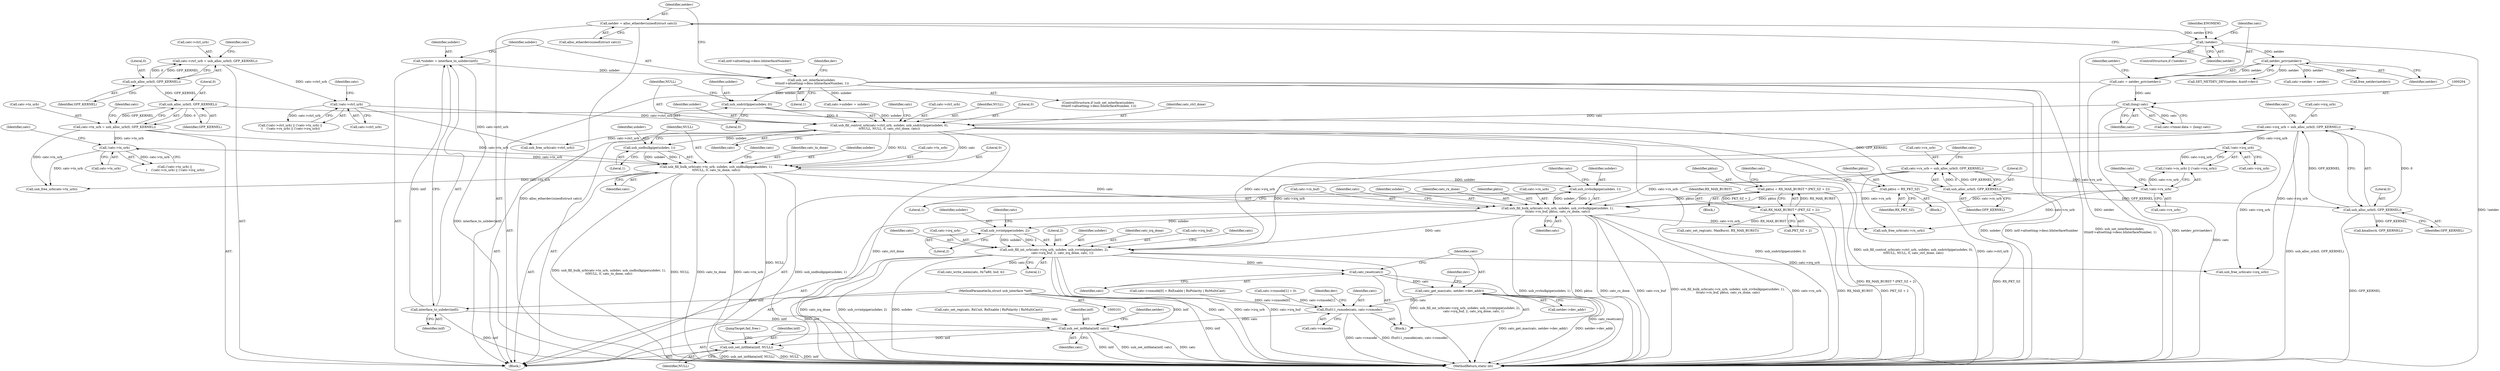 digraph "0_linux_2d6a0e9de03ee658a9adc3bfb2f0ca55dff1e478@pointer" {
"1000581" [label="(Call,catc_reset(catc))"];
"1000368" [label="(Call,usb_fill_int_urb(catc->irq_urb, usbdev, usb_rcvintpipe(usbdev, 2),\n                 catc->irq_buf, 2, catc_irq_done, catc, 1))"];
"1000234" [label="(Call,catc->irq_urb = usb_alloc_urb(0, GFP_KERNEL))"];
"1000238" [label="(Call,usb_alloc_urb(0, GFP_KERNEL))"];
"1000231" [label="(Call,usb_alloc_urb(0, GFP_KERNEL))"];
"1000224" [label="(Call,usb_alloc_urb(0, GFP_KERNEL))"];
"1000217" [label="(Call,usb_alloc_urb(0, GFP_KERNEL))"];
"1000257" [label="(Call,!catc->irq_urb)"];
"1000373" [label="(Call,usb_rcvintpipe(usbdev, 2))"];
"1000354" [label="(Call,usb_fill_bulk_urb(catc->rx_urb, usbdev, usb_rcvbulkpipe(usbdev, 1),\n\t\tcatc->rx_buf, pktsz, catc_rx_done, catc))"];
"1000227" [label="(Call,catc->rx_urb = usb_alloc_urb(0, GFP_KERNEL))"];
"1000253" [label="(Call,!catc->rx_urb)"];
"1000359" [label="(Call,usb_rcvbulkpipe(usbdev, 1))"];
"1000342" [label="(Call,usb_fill_bulk_urb(catc->tx_urb, usbdev, usb_sndbulkpipe(usbdev, 1),\n\t\tNULL, 0, catc_tx_done, catc))"];
"1000220" [label="(Call,catc->tx_urb = usb_alloc_urb(0, GFP_KERNEL))"];
"1000248" [label="(Call,!catc->tx_urb)"];
"1000347" [label="(Call,usb_sndbulkpipe(usbdev, 1))"];
"1000329" [label="(Call,usb_fill_control_urb(catc->ctrl_urb, usbdev, usb_sndctrlpipe(usbdev, 0),\n\t\tNULL, NULL, 0, catc_ctrl_done, catc))"];
"1000243" [label="(Call,!catc->ctrl_urb)"];
"1000213" [label="(Call,catc->ctrl_urb = usb_alloc_urb(0, GFP_KERNEL))"];
"1000334" [label="(Call,usb_sndctrlpipe(usbdev, 0))"];
"1000123" [label="(Call,usb_set_interface(usbdev,\n \t\t\tintf->altsetting->desc.bInterfaceNumber, 1))"];
"1000113" [label="(Call,*usbdev = interface_to_usbdev(intf))"];
"1000115" [label="(Call,interface_to_usbdev(intf))"];
"1000102" [label="(MethodParameterIn,struct usb_interface *intf)"];
"1000203" [label="(Call,(long) catc)"];
"1000151" [label="(Call,catc = netdev_priv(netdev))"];
"1000153" [label="(Call,netdev_priv(netdev))"];
"1000146" [label="(Call,!netdev)"];
"1000140" [label="(Call,netdev = alloc_etherdev(sizeof(struct catc)))"];
"1000317" [label="(Call,pktsz = RX_PKT_SZ)"];
"1000322" [label="(Call,pktsz = RX_MAX_BURST * (PKT_SZ + 2))"];
"1000324" [label="(Call,RX_MAX_BURST * (PKT_SZ + 2))"];
"1000583" [label="(Call,catc_get_mac(catc, netdev->dev_addr))"];
"1000609" [label="(Call,f5u011_rxmode(catc, catc->rxmode))"];
"1000617" [label="(Call,usb_set_intfdata(intf, catc))"];
"1000636" [label="(Call,usb_set_intfdata(intf, NULL))"];
"1000351" [label="(Literal,0)"];
"1000227" [label="(Call,catc->rx_urb = usb_alloc_urb(0, GFP_KERNEL))"];
"1000141" [label="(Identifier,netdev)"];
"1000365" [label="(Identifier,pktsz)"];
"1000577" [label="(Block,)"];
"1000638" [label="(Identifier,NULL)"];
"1000324" [label="(Call,RX_MAX_BURST * (PKT_SZ + 2))"];
"1000621" [label="(Identifier,netdev)"];
"1000330" [label="(Call,catc->ctrl_urb)"];
"1000550" [label="(Call,catc_set_reg(catc, MaxBurst, RX_MAX_BURST))"];
"1000353" [label="(Identifier,catc)"];
"1000233" [label="(Identifier,GFP_KERNEL)"];
"1000152" [label="(Identifier,catc)"];
"1000254" [label="(Call,catc->rx_urb)"];
"1000640" [label="(Call,usb_free_urb(catc->ctrl_urb))"];
"1000302" [label="(Block,)"];
"1000355" [label="(Call,catc->rx_urb)"];
"1000243" [label="(Call,!catc->ctrl_urb)"];
"1000157" [label="(Identifier,netdev)"];
"1000218" [label="(Literal,0)"];
"1000356" [label="(Identifier,catc)"];
"1000242" [label="(Call,(!catc->ctrl_urb) || (!catc->tx_urb) || \n\t    (!catc->rx_urb) || (!catc->irq_urb))"];
"1000255" [label="(Identifier,catc)"];
"1000335" [label="(Identifier,usbdev)"];
"1000336" [label="(Literal,0)"];
"1000377" [label="(Identifier,catc)"];
"1000221" [label="(Call,catc->tx_urb)"];
"1000636" [label="(Call,usb_set_intfdata(intf, NULL))"];
"1000341" [label="(Identifier,catc)"];
"1000338" [label="(Identifier,NULL)"];
"1000611" [label="(Call,catc->rxmode)"];
"1000352" [label="(Identifier,catc_tx_done)"];
"1000354" [label="(Call,usb_fill_bulk_urb(catc->rx_urb, usbdev, usb_rcvbulkpipe(usbdev, 1),\n\t\tcatc->rx_buf, pktsz, catc_rx_done, catc))"];
"1000326" [label="(Call,PKT_SZ + 2)"];
"1000225" [label="(Literal,0)"];
"1000584" [label="(Identifier,catc)"];
"1000346" [label="(Identifier,usbdev)"];
"1000568" [label="(Call,catc_set_reg(catc, RxUnit, RxEnable | RxPolarity | RxMultiCast))"];
"1000321" [label="(Block,)"];
"1000154" [label="(Identifier,netdev)"];
"1000172" [label="(Call,catc->usbdev = usbdev)"];
"1000140" [label="(Call,netdev = alloc_etherdev(sizeof(struct catc)))"];
"1000348" [label="(Identifier,usbdev)"];
"1000382" [label="(Literal,1)"];
"1000203" [label="(Call,(long) catc)"];
"1000244" [label="(Call,catc->ctrl_urb)"];
"1000217" [label="(Call,usb_alloc_urb(0, GFP_KERNEL))"];
"1000248" [label="(Call,!catc->tx_urb)"];
"1000361" [label="(Literal,1)"];
"1000234" [label="(Call,catc->irq_urb = usb_alloc_urb(0, GFP_KERNEL))"];
"1000372" [label="(Identifier,usbdev)"];
"1000124" [label="(Identifier,usbdev)"];
"1000318" [label="(Identifier,pktsz)"];
"1000214" [label="(Call,catc->ctrl_urb)"];
"1000258" [label="(Call,catc->irq_urb)"];
"1000362" [label="(Call,catc->rx_buf)"];
"1000147" [label="(Identifier,netdev)"];
"1000146" [label="(Call,!netdev)"];
"1000589" [label="(Identifier,dev)"];
"1000375" [label="(Literal,2)"];
"1000213" [label="(Call,catc->ctrl_urb = usb_alloc_urb(0, GFP_KERNEL))"];
"1000323" [label="(Identifier,pktsz)"];
"1000349" [label="(Literal,1)"];
"1000122" [label="(ControlStructure,if (usb_set_interface(usbdev,\n \t\t\tintf->altsetting->desc.bInterfaceNumber, 1)))"];
"1000224" [label="(Call,usb_alloc_urb(0, GFP_KERNEL))"];
"1000609" [label="(Call,f5u011_rxmode(catc, catc->rxmode))"];
"1000380" [label="(Identifier,catc_irq_done)"];
"1000342" [label="(Call,usb_fill_bulk_urb(catc->tx_urb, usbdev, usb_sndbulkpipe(usbdev, 1),\n\t\tNULL, 0, catc_tx_done, catc))"];
"1000228" [label="(Call,catc->rx_urb)"];
"1000367" [label="(Identifier,catc)"];
"1000610" [label="(Identifier,catc)"];
"1000360" [label="(Identifier,usbdev)"];
"1000115" [label="(Call,interface_to_usbdev(intf))"];
"1000331" [label="(Identifier,catc)"];
"1000337" [label="(Identifier,NULL)"];
"1000359" [label="(Call,usb_rcvbulkpipe(usbdev, 1))"];
"1000581" [label="(Call,catc_reset(catc))"];
"1000637" [label="(Identifier,intf)"];
"1000639" [label="(JumpTarget,fail_free:)"];
"1000222" [label="(Identifier,catc)"];
"1000376" [label="(Call,catc->irq_buf)"];
"1000648" [label="(Call,usb_free_urb(catc->rx_urb))"];
"1000113" [label="(Call,*usbdev = interface_to_usbdev(intf))"];
"1000259" [label="(Identifier,catc)"];
"1000322" [label="(Call,pktsz = RX_MAX_BURST * (PKT_SZ + 2))"];
"1000386" [label="(Identifier,catc)"];
"1000240" [label="(Identifier,GFP_KERNEL)"];
"1000236" [label="(Identifier,catc)"];
"1000235" [label="(Call,catc->irq_urb)"];
"1000334" [label="(Call,usb_sndctrlpipe(usbdev, 0))"];
"1000347" [label="(Call,usb_sndbulkpipe(usbdev, 1))"];
"1000150" [label="(Identifier,ENOMEM)"];
"1000252" [label="(Call,(!catc->rx_urb) || (!catc->irq_urb))"];
"1000151" [label="(Call,catc = netdev_priv(netdev))"];
"1000339" [label="(Literal,0)"];
"1000153" [label="(Call,netdev_priv(netdev))"];
"1000219" [label="(Identifier,GFP_KERNEL)"];
"1000370" [label="(Identifier,catc)"];
"1000229" [label="(Identifier,catc)"];
"1000373" [label="(Call,usb_rcvintpipe(usbdev, 2))"];
"1000412" [label="(Call,catc_write_mem(catc, 0x7a80, buf, 4))"];
"1000340" [label="(Identifier,catc_ctrl_done)"];
"1000177" [label="(Call,catc->netdev = netdev)"];
"1000231" [label="(Call,usb_alloc_urb(0, GFP_KERNEL))"];
"1000617" [label="(Call,usb_set_intfdata(intf, catc))"];
"1000257" [label="(Call,!catc->irq_urb)"];
"1000343" [label="(Call,catc->tx_urb)"];
"1000245" [label="(Identifier,catc)"];
"1000249" [label="(Call,catc->tx_urb)"];
"1000619" [label="(Identifier,catc)"];
"1000132" [label="(Literal,1)"];
"1000104" [label="(Block,)"];
"1000583" [label="(Call,catc_get_mac(catc, netdev->dev_addr))"];
"1000363" [label="(Identifier,catc)"];
"1000123" [label="(Call,usb_set_interface(usbdev,\n \t\t\tintf->altsetting->desc.bInterfaceNumber, 1))"];
"1000368" [label="(Call,usb_fill_int_urb(catc->irq_urb, usbdev, usb_rcvintpipe(usbdev, 2),\n                 catc->irq_buf, 2, catc_irq_done, catc, 1))"];
"1000226" [label="(Identifier,GFP_KERNEL)"];
"1000381" [label="(Identifier,catc)"];
"1000145" [label="(ControlStructure,if (!netdev))"];
"1000142" [label="(Call,alloc_etherdev(sizeof(struct catc)))"];
"1000369" [label="(Call,catc->irq_urb)"];
"1000135" [label="(Identifier,dev)"];
"1000205" [label="(Identifier,catc)"];
"1000325" [label="(Identifier,RX_MAX_BURST)"];
"1000238" [label="(Call,usb_alloc_urb(0, GFP_KERNEL))"];
"1000250" [label="(Identifier,catc)"];
"1000656" [label="(Call,free_netdev(netdev))"];
"1000102" [label="(MethodParameterIn,struct usb_interface *intf)"];
"1000591" [label="(Call,catc->rxmode[0] = RxEnable | RxPolarity | RxMultiCast)"];
"1000253" [label="(Call,!catc->rx_urb)"];
"1000618" [label="(Identifier,intf)"];
"1000602" [label="(Call,catc->rxmode[1] = 0)"];
"1000652" [label="(Call,usb_free_urb(catc->irq_urb))"];
"1000317" [label="(Call,pktsz = RX_PKT_SZ)"];
"1000329" [label="(Call,usb_fill_control_urb(catc->ctrl_urb, usbdev, usb_sndctrlpipe(usbdev, 0),\n\t\tNULL, NULL, 0, catc_ctrl_done, catc))"];
"1000197" [label="(Call,catc->timer.data = (long) catc)"];
"1000660" [label="(MethodReturn,static int)"];
"1000644" [label="(Call,usb_free_urb(catc->tx_urb))"];
"1000620" [label="(Call,SET_NETDEV_DEV(netdev, &intf->dev))"];
"1000232" [label="(Literal,0)"];
"1000396" [label="(Call,kmalloc(4, GFP_KERNEL))"];
"1000374" [label="(Identifier,usbdev)"];
"1000125" [label="(Call,intf->altsetting->desc.bInterfaceNumber)"];
"1000114" [label="(Identifier,usbdev)"];
"1000358" [label="(Identifier,usbdev)"];
"1000350" [label="(Identifier,NULL)"];
"1000379" [label="(Literal,2)"];
"1000247" [label="(Call,(!catc->tx_urb) || \n\t    (!catc->rx_urb) || (!catc->irq_urb))"];
"1000116" [label="(Identifier,intf)"];
"1000319" [label="(Identifier,RX_PKT_SZ)"];
"1000220" [label="(Call,catc->tx_urb = usb_alloc_urb(0, GFP_KERNEL))"];
"1000333" [label="(Identifier,usbdev)"];
"1000585" [label="(Call,netdev->dev_addr)"];
"1000615" [label="(Identifier,dev)"];
"1000344" [label="(Identifier,catc)"];
"1000366" [label="(Identifier,catc_rx_done)"];
"1000239" [label="(Literal,0)"];
"1000582" [label="(Identifier,catc)"];
"1000581" -> "1000577"  [label="AST: "];
"1000581" -> "1000582"  [label="CFG: "];
"1000582" -> "1000581"  [label="AST: "];
"1000584" -> "1000581"  [label="CFG: "];
"1000581" -> "1000660"  [label="DDG: catc_reset(catc)"];
"1000368" -> "1000581"  [label="DDG: catc"];
"1000581" -> "1000583"  [label="DDG: catc"];
"1000368" -> "1000104"  [label="AST: "];
"1000368" -> "1000382"  [label="CFG: "];
"1000369" -> "1000368"  [label="AST: "];
"1000372" -> "1000368"  [label="AST: "];
"1000373" -> "1000368"  [label="AST: "];
"1000376" -> "1000368"  [label="AST: "];
"1000379" -> "1000368"  [label="AST: "];
"1000380" -> "1000368"  [label="AST: "];
"1000381" -> "1000368"  [label="AST: "];
"1000382" -> "1000368"  [label="AST: "];
"1000386" -> "1000368"  [label="CFG: "];
"1000368" -> "1000660"  [label="DDG: catc->irq_urb"];
"1000368" -> "1000660"  [label="DDG: catc->irq_buf"];
"1000368" -> "1000660"  [label="DDG: usb_fill_int_urb(catc->irq_urb, usbdev, usb_rcvintpipe(usbdev, 2),\n                 catc->irq_buf, 2, catc_irq_done, catc, 1)"];
"1000368" -> "1000660"  [label="DDG: catc_irq_done"];
"1000368" -> "1000660"  [label="DDG: usb_rcvintpipe(usbdev, 2)"];
"1000368" -> "1000660"  [label="DDG: usbdev"];
"1000368" -> "1000660"  [label="DDG: catc"];
"1000234" -> "1000368"  [label="DDG: catc->irq_urb"];
"1000257" -> "1000368"  [label="DDG: catc->irq_urb"];
"1000373" -> "1000368"  [label="DDG: usbdev"];
"1000373" -> "1000368"  [label="DDG: 2"];
"1000354" -> "1000368"  [label="DDG: catc"];
"1000368" -> "1000412"  [label="DDG: catc"];
"1000368" -> "1000652"  [label="DDG: catc->irq_urb"];
"1000234" -> "1000104"  [label="AST: "];
"1000234" -> "1000238"  [label="CFG: "];
"1000235" -> "1000234"  [label="AST: "];
"1000238" -> "1000234"  [label="AST: "];
"1000245" -> "1000234"  [label="CFG: "];
"1000234" -> "1000660"  [label="DDG: usb_alloc_urb(0, GFP_KERNEL)"];
"1000238" -> "1000234"  [label="DDG: 0"];
"1000238" -> "1000234"  [label="DDG: GFP_KERNEL"];
"1000234" -> "1000257"  [label="DDG: catc->irq_urb"];
"1000234" -> "1000652"  [label="DDG: catc->irq_urb"];
"1000238" -> "1000240"  [label="CFG: "];
"1000239" -> "1000238"  [label="AST: "];
"1000240" -> "1000238"  [label="AST: "];
"1000238" -> "1000660"  [label="DDG: GFP_KERNEL"];
"1000231" -> "1000238"  [label="DDG: GFP_KERNEL"];
"1000238" -> "1000396"  [label="DDG: GFP_KERNEL"];
"1000231" -> "1000227"  [label="AST: "];
"1000231" -> "1000233"  [label="CFG: "];
"1000232" -> "1000231"  [label="AST: "];
"1000233" -> "1000231"  [label="AST: "];
"1000227" -> "1000231"  [label="CFG: "];
"1000231" -> "1000227"  [label="DDG: 0"];
"1000231" -> "1000227"  [label="DDG: GFP_KERNEL"];
"1000224" -> "1000231"  [label="DDG: GFP_KERNEL"];
"1000224" -> "1000220"  [label="AST: "];
"1000224" -> "1000226"  [label="CFG: "];
"1000225" -> "1000224"  [label="AST: "];
"1000226" -> "1000224"  [label="AST: "];
"1000220" -> "1000224"  [label="CFG: "];
"1000224" -> "1000220"  [label="DDG: 0"];
"1000224" -> "1000220"  [label="DDG: GFP_KERNEL"];
"1000217" -> "1000224"  [label="DDG: GFP_KERNEL"];
"1000217" -> "1000213"  [label="AST: "];
"1000217" -> "1000219"  [label="CFG: "];
"1000218" -> "1000217"  [label="AST: "];
"1000219" -> "1000217"  [label="AST: "];
"1000213" -> "1000217"  [label="CFG: "];
"1000217" -> "1000213"  [label="DDG: 0"];
"1000217" -> "1000213"  [label="DDG: GFP_KERNEL"];
"1000257" -> "1000252"  [label="AST: "];
"1000257" -> "1000258"  [label="CFG: "];
"1000258" -> "1000257"  [label="AST: "];
"1000252" -> "1000257"  [label="CFG: "];
"1000257" -> "1000252"  [label="DDG: catc->irq_urb"];
"1000257" -> "1000652"  [label="DDG: catc->irq_urb"];
"1000373" -> "1000375"  [label="CFG: "];
"1000374" -> "1000373"  [label="AST: "];
"1000375" -> "1000373"  [label="AST: "];
"1000377" -> "1000373"  [label="CFG: "];
"1000354" -> "1000373"  [label="DDG: usbdev"];
"1000354" -> "1000104"  [label="AST: "];
"1000354" -> "1000367"  [label="CFG: "];
"1000355" -> "1000354"  [label="AST: "];
"1000358" -> "1000354"  [label="AST: "];
"1000359" -> "1000354"  [label="AST: "];
"1000362" -> "1000354"  [label="AST: "];
"1000365" -> "1000354"  [label="AST: "];
"1000366" -> "1000354"  [label="AST: "];
"1000367" -> "1000354"  [label="AST: "];
"1000370" -> "1000354"  [label="CFG: "];
"1000354" -> "1000660"  [label="DDG: pktsz"];
"1000354" -> "1000660"  [label="DDG: catc_rx_done"];
"1000354" -> "1000660"  [label="DDG: catc->rx_buf"];
"1000354" -> "1000660"  [label="DDG: usb_fill_bulk_urb(catc->rx_urb, usbdev, usb_rcvbulkpipe(usbdev, 1),\n\t\tcatc->rx_buf, pktsz, catc_rx_done, catc)"];
"1000354" -> "1000660"  [label="DDG: catc->rx_urb"];
"1000354" -> "1000660"  [label="DDG: usb_rcvbulkpipe(usbdev, 1)"];
"1000227" -> "1000354"  [label="DDG: catc->rx_urb"];
"1000253" -> "1000354"  [label="DDG: catc->rx_urb"];
"1000359" -> "1000354"  [label="DDG: usbdev"];
"1000359" -> "1000354"  [label="DDG: 1"];
"1000317" -> "1000354"  [label="DDG: pktsz"];
"1000322" -> "1000354"  [label="DDG: pktsz"];
"1000342" -> "1000354"  [label="DDG: catc"];
"1000354" -> "1000648"  [label="DDG: catc->rx_urb"];
"1000227" -> "1000104"  [label="AST: "];
"1000228" -> "1000227"  [label="AST: "];
"1000236" -> "1000227"  [label="CFG: "];
"1000227" -> "1000253"  [label="DDG: catc->rx_urb"];
"1000227" -> "1000648"  [label="DDG: catc->rx_urb"];
"1000253" -> "1000252"  [label="AST: "];
"1000253" -> "1000254"  [label="CFG: "];
"1000254" -> "1000253"  [label="AST: "];
"1000259" -> "1000253"  [label="CFG: "];
"1000252" -> "1000253"  [label="CFG: "];
"1000253" -> "1000252"  [label="DDG: catc->rx_urb"];
"1000253" -> "1000648"  [label="DDG: catc->rx_urb"];
"1000359" -> "1000361"  [label="CFG: "];
"1000360" -> "1000359"  [label="AST: "];
"1000361" -> "1000359"  [label="AST: "];
"1000363" -> "1000359"  [label="CFG: "];
"1000342" -> "1000359"  [label="DDG: usbdev"];
"1000342" -> "1000104"  [label="AST: "];
"1000342" -> "1000353"  [label="CFG: "];
"1000343" -> "1000342"  [label="AST: "];
"1000346" -> "1000342"  [label="AST: "];
"1000347" -> "1000342"  [label="AST: "];
"1000350" -> "1000342"  [label="AST: "];
"1000351" -> "1000342"  [label="AST: "];
"1000352" -> "1000342"  [label="AST: "];
"1000353" -> "1000342"  [label="AST: "];
"1000356" -> "1000342"  [label="CFG: "];
"1000342" -> "1000660"  [label="DDG: catc->tx_urb"];
"1000342" -> "1000660"  [label="DDG: usb_sndbulkpipe(usbdev, 1)"];
"1000342" -> "1000660"  [label="DDG: usb_fill_bulk_urb(catc->tx_urb, usbdev, usb_sndbulkpipe(usbdev, 1),\n\t\tNULL, 0, catc_tx_done, catc)"];
"1000342" -> "1000660"  [label="DDG: NULL"];
"1000342" -> "1000660"  [label="DDG: catc_tx_done"];
"1000220" -> "1000342"  [label="DDG: catc->tx_urb"];
"1000248" -> "1000342"  [label="DDG: catc->tx_urb"];
"1000347" -> "1000342"  [label="DDG: usbdev"];
"1000347" -> "1000342"  [label="DDG: 1"];
"1000329" -> "1000342"  [label="DDG: NULL"];
"1000329" -> "1000342"  [label="DDG: catc"];
"1000342" -> "1000636"  [label="DDG: NULL"];
"1000342" -> "1000644"  [label="DDG: catc->tx_urb"];
"1000220" -> "1000104"  [label="AST: "];
"1000221" -> "1000220"  [label="AST: "];
"1000229" -> "1000220"  [label="CFG: "];
"1000220" -> "1000248"  [label="DDG: catc->tx_urb"];
"1000220" -> "1000644"  [label="DDG: catc->tx_urb"];
"1000248" -> "1000247"  [label="AST: "];
"1000248" -> "1000249"  [label="CFG: "];
"1000249" -> "1000248"  [label="AST: "];
"1000255" -> "1000248"  [label="CFG: "];
"1000247" -> "1000248"  [label="CFG: "];
"1000248" -> "1000247"  [label="DDG: catc->tx_urb"];
"1000248" -> "1000644"  [label="DDG: catc->tx_urb"];
"1000347" -> "1000349"  [label="CFG: "];
"1000348" -> "1000347"  [label="AST: "];
"1000349" -> "1000347"  [label="AST: "];
"1000350" -> "1000347"  [label="CFG: "];
"1000329" -> "1000347"  [label="DDG: usbdev"];
"1000329" -> "1000104"  [label="AST: "];
"1000329" -> "1000341"  [label="CFG: "];
"1000330" -> "1000329"  [label="AST: "];
"1000333" -> "1000329"  [label="AST: "];
"1000334" -> "1000329"  [label="AST: "];
"1000337" -> "1000329"  [label="AST: "];
"1000338" -> "1000329"  [label="AST: "];
"1000339" -> "1000329"  [label="AST: "];
"1000340" -> "1000329"  [label="AST: "];
"1000341" -> "1000329"  [label="AST: "];
"1000344" -> "1000329"  [label="CFG: "];
"1000329" -> "1000660"  [label="DDG: usb_sndctrlpipe(usbdev, 0)"];
"1000329" -> "1000660"  [label="DDG: usb_fill_control_urb(catc->ctrl_urb, usbdev, usb_sndctrlpipe(usbdev, 0),\n\t\tNULL, NULL, 0, catc_ctrl_done, catc)"];
"1000329" -> "1000660"  [label="DDG: catc->ctrl_urb"];
"1000329" -> "1000660"  [label="DDG: catc_ctrl_done"];
"1000243" -> "1000329"  [label="DDG: catc->ctrl_urb"];
"1000334" -> "1000329"  [label="DDG: usbdev"];
"1000334" -> "1000329"  [label="DDG: 0"];
"1000203" -> "1000329"  [label="DDG: catc"];
"1000329" -> "1000640"  [label="DDG: catc->ctrl_urb"];
"1000243" -> "1000242"  [label="AST: "];
"1000243" -> "1000244"  [label="CFG: "];
"1000244" -> "1000243"  [label="AST: "];
"1000250" -> "1000243"  [label="CFG: "];
"1000242" -> "1000243"  [label="CFG: "];
"1000243" -> "1000242"  [label="DDG: catc->ctrl_urb"];
"1000213" -> "1000243"  [label="DDG: catc->ctrl_urb"];
"1000243" -> "1000640"  [label="DDG: catc->ctrl_urb"];
"1000213" -> "1000104"  [label="AST: "];
"1000214" -> "1000213"  [label="AST: "];
"1000222" -> "1000213"  [label="CFG: "];
"1000334" -> "1000336"  [label="CFG: "];
"1000335" -> "1000334"  [label="AST: "];
"1000336" -> "1000334"  [label="AST: "];
"1000337" -> "1000334"  [label="CFG: "];
"1000123" -> "1000334"  [label="DDG: usbdev"];
"1000123" -> "1000122"  [label="AST: "];
"1000123" -> "1000132"  [label="CFG: "];
"1000124" -> "1000123"  [label="AST: "];
"1000125" -> "1000123"  [label="AST: "];
"1000132" -> "1000123"  [label="AST: "];
"1000135" -> "1000123"  [label="CFG: "];
"1000141" -> "1000123"  [label="CFG: "];
"1000123" -> "1000660"  [label="DDG: intf->altsetting->desc.bInterfaceNumber"];
"1000123" -> "1000660"  [label="DDG: usb_set_interface(usbdev,\n \t\t\tintf->altsetting->desc.bInterfaceNumber, 1)"];
"1000123" -> "1000660"  [label="DDG: usbdev"];
"1000113" -> "1000123"  [label="DDG: usbdev"];
"1000123" -> "1000172"  [label="DDG: usbdev"];
"1000113" -> "1000104"  [label="AST: "];
"1000113" -> "1000115"  [label="CFG: "];
"1000114" -> "1000113"  [label="AST: "];
"1000115" -> "1000113"  [label="AST: "];
"1000124" -> "1000113"  [label="CFG: "];
"1000113" -> "1000660"  [label="DDG: interface_to_usbdev(intf)"];
"1000115" -> "1000113"  [label="DDG: intf"];
"1000115" -> "1000116"  [label="CFG: "];
"1000116" -> "1000115"  [label="AST: "];
"1000115" -> "1000660"  [label="DDG: intf"];
"1000102" -> "1000115"  [label="DDG: intf"];
"1000115" -> "1000617"  [label="DDG: intf"];
"1000102" -> "1000101"  [label="AST: "];
"1000102" -> "1000660"  [label="DDG: intf"];
"1000102" -> "1000617"  [label="DDG: intf"];
"1000102" -> "1000636"  [label="DDG: intf"];
"1000203" -> "1000197"  [label="AST: "];
"1000203" -> "1000205"  [label="CFG: "];
"1000204" -> "1000203"  [label="AST: "];
"1000205" -> "1000203"  [label="AST: "];
"1000197" -> "1000203"  [label="CFG: "];
"1000203" -> "1000660"  [label="DDG: catc"];
"1000203" -> "1000197"  [label="DDG: catc"];
"1000151" -> "1000203"  [label="DDG: catc"];
"1000151" -> "1000104"  [label="AST: "];
"1000151" -> "1000153"  [label="CFG: "];
"1000152" -> "1000151"  [label="AST: "];
"1000153" -> "1000151"  [label="AST: "];
"1000157" -> "1000151"  [label="CFG: "];
"1000151" -> "1000660"  [label="DDG: netdev_priv(netdev)"];
"1000153" -> "1000151"  [label="DDG: netdev"];
"1000153" -> "1000154"  [label="CFG: "];
"1000154" -> "1000153"  [label="AST: "];
"1000146" -> "1000153"  [label="DDG: netdev"];
"1000153" -> "1000177"  [label="DDG: netdev"];
"1000153" -> "1000620"  [label="DDG: netdev"];
"1000153" -> "1000656"  [label="DDG: netdev"];
"1000146" -> "1000145"  [label="AST: "];
"1000146" -> "1000147"  [label="CFG: "];
"1000147" -> "1000146"  [label="AST: "];
"1000150" -> "1000146"  [label="CFG: "];
"1000152" -> "1000146"  [label="CFG: "];
"1000146" -> "1000660"  [label="DDG: !netdev"];
"1000146" -> "1000660"  [label="DDG: netdev"];
"1000140" -> "1000146"  [label="DDG: netdev"];
"1000140" -> "1000104"  [label="AST: "];
"1000140" -> "1000142"  [label="CFG: "];
"1000141" -> "1000140"  [label="AST: "];
"1000142" -> "1000140"  [label="AST: "];
"1000147" -> "1000140"  [label="CFG: "];
"1000140" -> "1000660"  [label="DDG: alloc_etherdev(sizeof(struct catc))"];
"1000317" -> "1000302"  [label="AST: "];
"1000317" -> "1000319"  [label="CFG: "];
"1000318" -> "1000317"  [label="AST: "];
"1000319" -> "1000317"  [label="AST: "];
"1000331" -> "1000317"  [label="CFG: "];
"1000317" -> "1000660"  [label="DDG: RX_PKT_SZ"];
"1000322" -> "1000321"  [label="AST: "];
"1000322" -> "1000324"  [label="CFG: "];
"1000323" -> "1000322"  [label="AST: "];
"1000324" -> "1000322"  [label="AST: "];
"1000331" -> "1000322"  [label="CFG: "];
"1000322" -> "1000660"  [label="DDG: RX_MAX_BURST * (PKT_SZ + 2)"];
"1000324" -> "1000322"  [label="DDG: RX_MAX_BURST"];
"1000324" -> "1000322"  [label="DDG: PKT_SZ + 2"];
"1000324" -> "1000326"  [label="CFG: "];
"1000325" -> "1000324"  [label="AST: "];
"1000326" -> "1000324"  [label="AST: "];
"1000324" -> "1000660"  [label="DDG: PKT_SZ + 2"];
"1000324" -> "1000660"  [label="DDG: RX_MAX_BURST"];
"1000324" -> "1000550"  [label="DDG: RX_MAX_BURST"];
"1000583" -> "1000577"  [label="AST: "];
"1000583" -> "1000585"  [label="CFG: "];
"1000584" -> "1000583"  [label="AST: "];
"1000585" -> "1000583"  [label="AST: "];
"1000589" -> "1000583"  [label="CFG: "];
"1000583" -> "1000660"  [label="DDG: catc_get_mac(catc, netdev->dev_addr)"];
"1000583" -> "1000660"  [label="DDG: netdev->dev_addr"];
"1000583" -> "1000609"  [label="DDG: catc"];
"1000609" -> "1000577"  [label="AST: "];
"1000609" -> "1000611"  [label="CFG: "];
"1000610" -> "1000609"  [label="AST: "];
"1000611" -> "1000609"  [label="AST: "];
"1000615" -> "1000609"  [label="CFG: "];
"1000609" -> "1000660"  [label="DDG: catc->rxmode"];
"1000609" -> "1000660"  [label="DDG: f5u011_rxmode(catc, catc->rxmode)"];
"1000591" -> "1000609"  [label="DDG: catc->rxmode[0]"];
"1000602" -> "1000609"  [label="DDG: catc->rxmode[1]"];
"1000609" -> "1000617"  [label="DDG: catc"];
"1000617" -> "1000104"  [label="AST: "];
"1000617" -> "1000619"  [label="CFG: "];
"1000618" -> "1000617"  [label="AST: "];
"1000619" -> "1000617"  [label="AST: "];
"1000621" -> "1000617"  [label="CFG: "];
"1000617" -> "1000660"  [label="DDG: intf"];
"1000617" -> "1000660"  [label="DDG: usb_set_intfdata(intf, catc)"];
"1000617" -> "1000660"  [label="DDG: catc"];
"1000568" -> "1000617"  [label="DDG: catc"];
"1000617" -> "1000636"  [label="DDG: intf"];
"1000636" -> "1000104"  [label="AST: "];
"1000636" -> "1000638"  [label="CFG: "];
"1000637" -> "1000636"  [label="AST: "];
"1000638" -> "1000636"  [label="AST: "];
"1000639" -> "1000636"  [label="CFG: "];
"1000636" -> "1000660"  [label="DDG: NULL"];
"1000636" -> "1000660"  [label="DDG: intf"];
"1000636" -> "1000660"  [label="DDG: usb_set_intfdata(intf, NULL)"];
}
